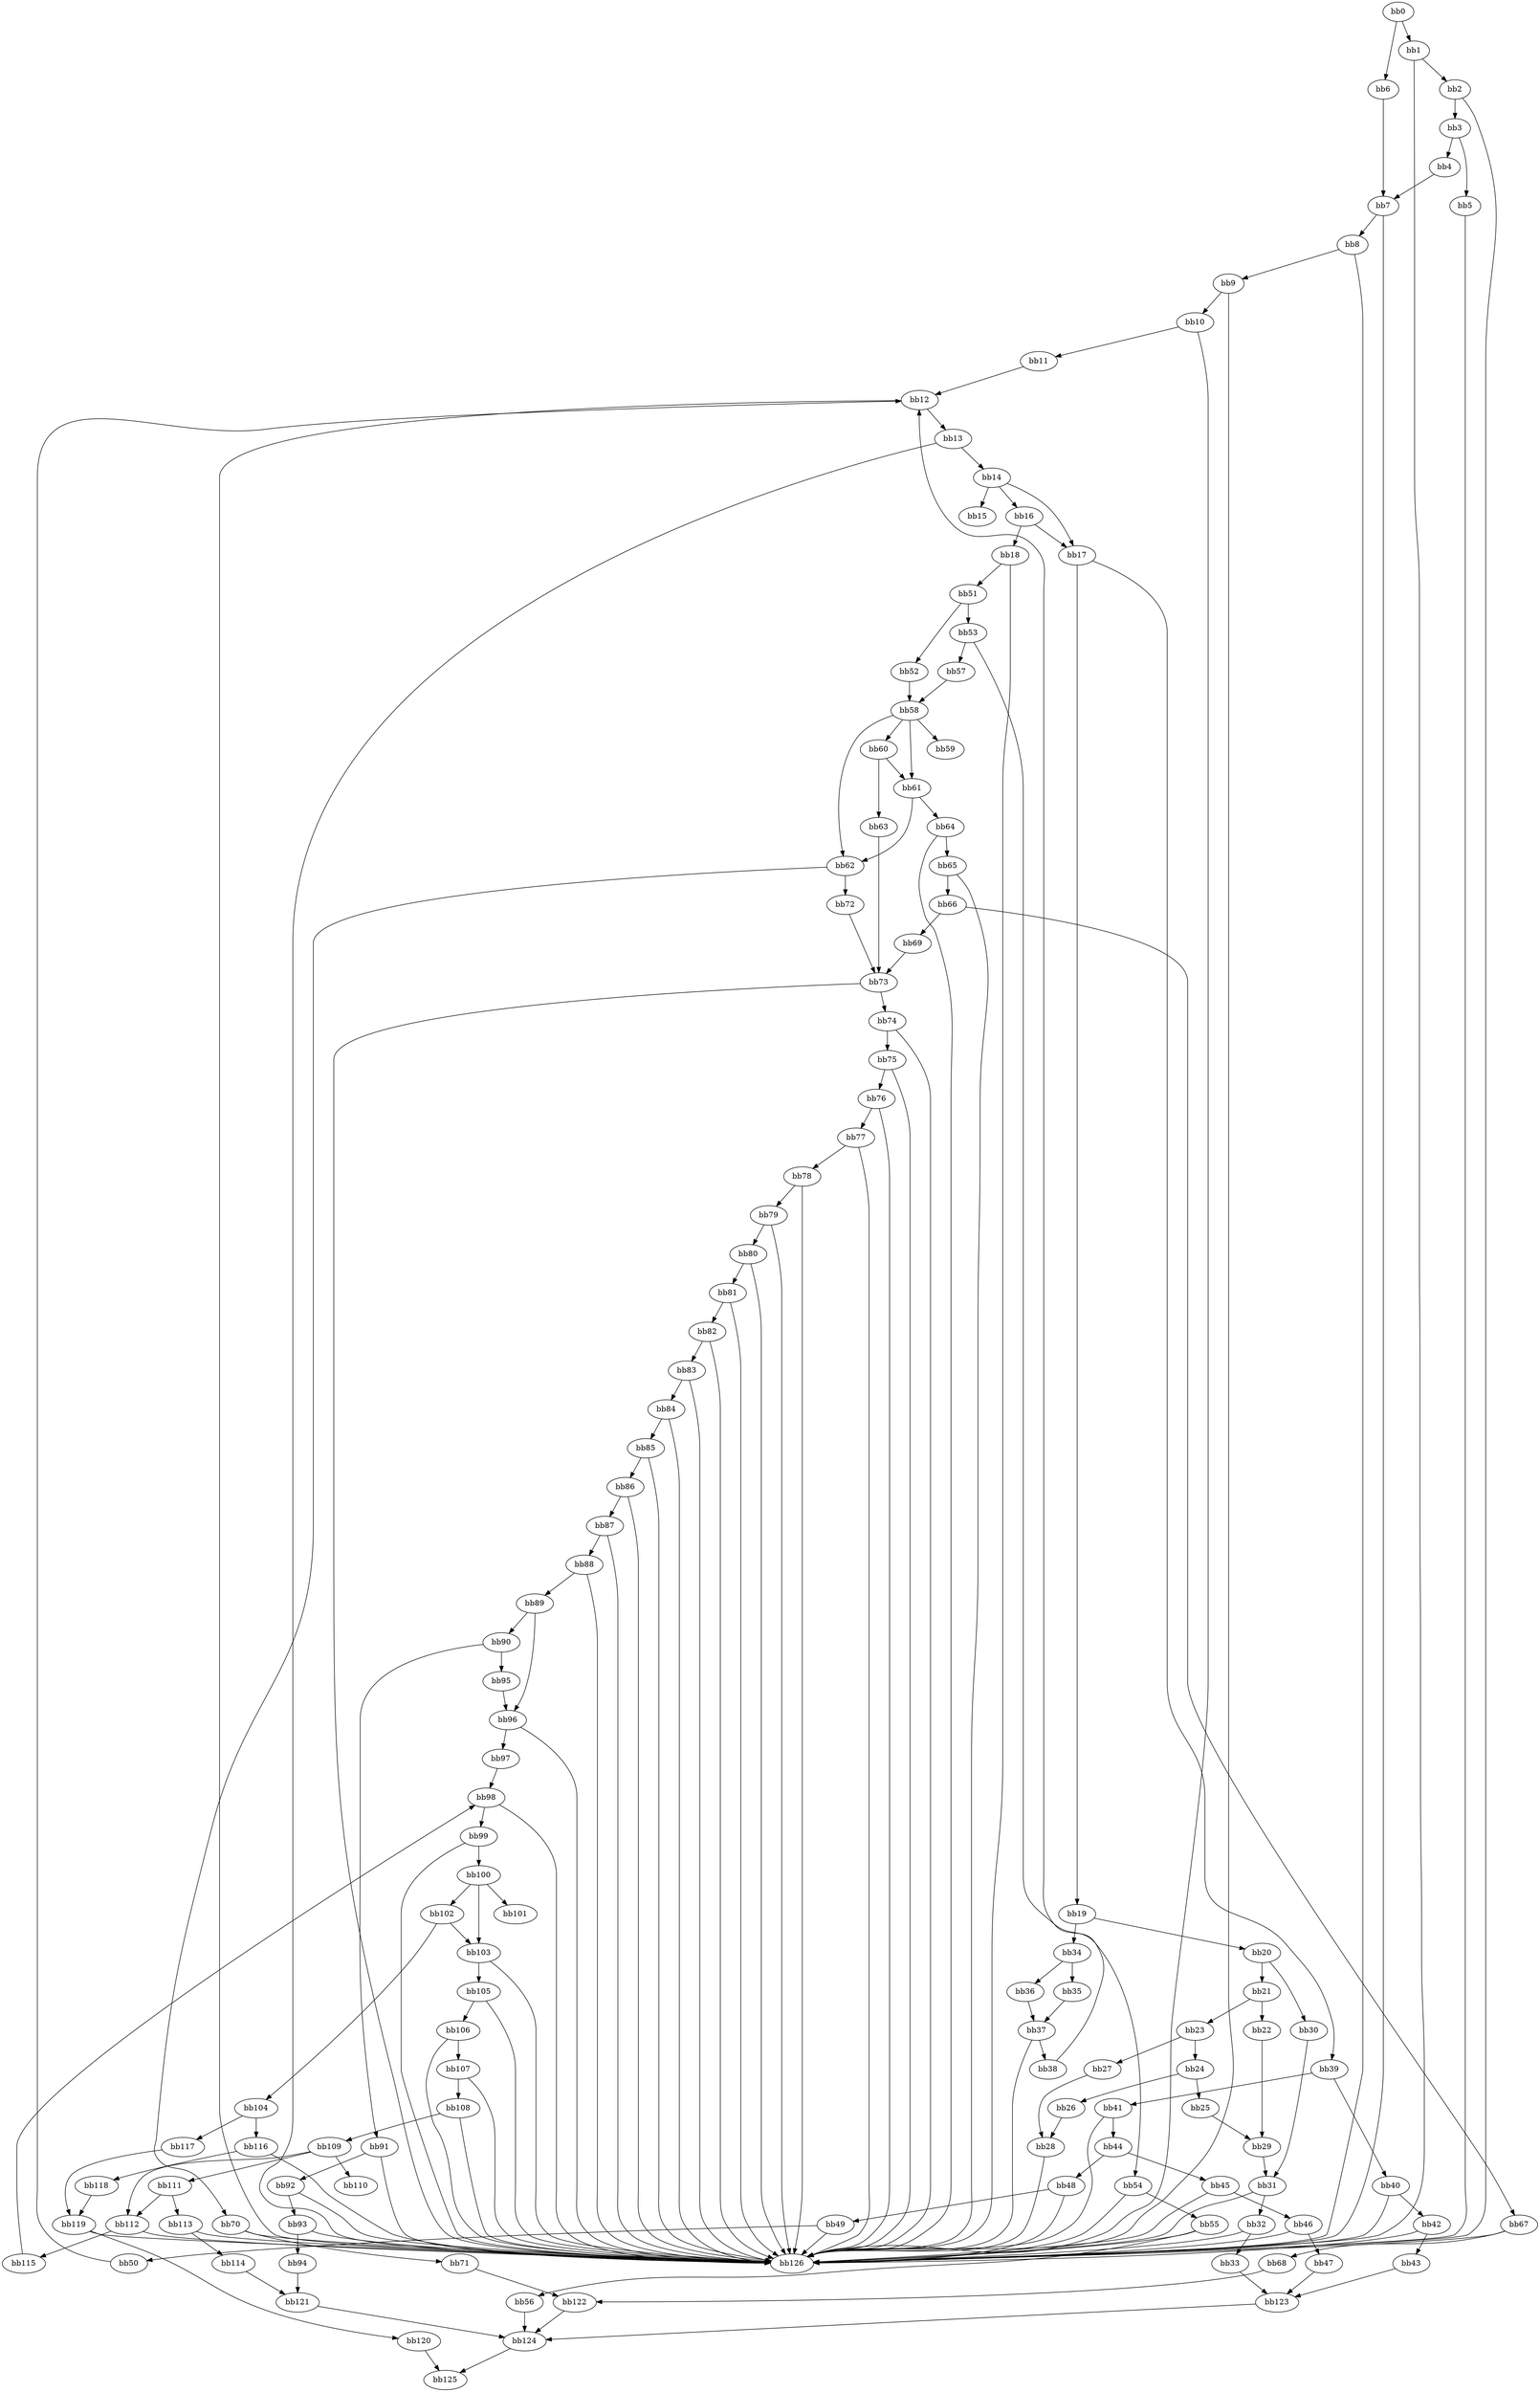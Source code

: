 digraph {
    0 [ label = "bb0\l" ]
    1 [ label = "bb1\l" ]
    2 [ label = "bb2\l" ]
    3 [ label = "bb3\l" ]
    4 [ label = "bb4\l" ]
    5 [ label = "bb5\l" ]
    6 [ label = "bb6\l" ]
    7 [ label = "bb7\l" ]
    8 [ label = "bb8\l" ]
    9 [ label = "bb9\l" ]
    10 [ label = "bb10\l" ]
    11 [ label = "bb11\l" ]
    12 [ label = "bb12\l" ]
    13 [ label = "bb13\l" ]
    14 [ label = "bb14\l" ]
    15 [ label = "bb15\l" ]
    16 [ label = "bb16\l" ]
    17 [ label = "bb17\l" ]
    18 [ label = "bb18\l" ]
    19 [ label = "bb19\l" ]
    20 [ label = "bb20\l" ]
    21 [ label = "bb21\l" ]
    22 [ label = "bb22\l" ]
    23 [ label = "bb23\l" ]
    24 [ label = "bb24\l" ]
    25 [ label = "bb25\l" ]
    26 [ label = "bb26\l" ]
    27 [ label = "bb27\l" ]
    28 [ label = "bb28\l" ]
    29 [ label = "bb29\l" ]
    30 [ label = "bb30\l" ]
    31 [ label = "bb31\l" ]
    32 [ label = "bb32\l" ]
    33 [ label = "bb33\l" ]
    34 [ label = "bb34\l" ]
    35 [ label = "bb35\l" ]
    36 [ label = "bb36\l" ]
    37 [ label = "bb37\l" ]
    38 [ label = "bb38\l" ]
    39 [ label = "bb39\l" ]
    40 [ label = "bb40\l" ]
    41 [ label = "bb41\l" ]
    42 [ label = "bb42\l" ]
    43 [ label = "bb43\l" ]
    44 [ label = "bb44\l" ]
    45 [ label = "bb45\l" ]
    46 [ label = "bb46\l" ]
    47 [ label = "bb47\l" ]
    48 [ label = "bb48\l" ]
    49 [ label = "bb49\l" ]
    50 [ label = "bb50\l" ]
    51 [ label = "bb51\l" ]
    52 [ label = "bb52\l" ]
    53 [ label = "bb53\l" ]
    54 [ label = "bb54\l" ]
    55 [ label = "bb55\l" ]
    56 [ label = "bb56\l" ]
    57 [ label = "bb57\l" ]
    58 [ label = "bb58\l" ]
    59 [ label = "bb59\l" ]
    60 [ label = "bb60\l" ]
    61 [ label = "bb61\l" ]
    62 [ label = "bb62\l" ]
    63 [ label = "bb63\l" ]
    64 [ label = "bb64\l" ]
    65 [ label = "bb65\l" ]
    66 [ label = "bb66\l" ]
    67 [ label = "bb67\l" ]
    68 [ label = "bb68\l" ]
    69 [ label = "bb69\l" ]
    70 [ label = "bb70\l" ]
    71 [ label = "bb71\l" ]
    72 [ label = "bb72\l" ]
    73 [ label = "bb73\l" ]
    74 [ label = "bb74\l" ]
    75 [ label = "bb75\l" ]
    76 [ label = "bb76\l" ]
    77 [ label = "bb77\l" ]
    78 [ label = "bb78\l" ]
    79 [ label = "bb79\l" ]
    80 [ label = "bb80\l" ]
    81 [ label = "bb81\l" ]
    82 [ label = "bb82\l" ]
    83 [ label = "bb83\l" ]
    84 [ label = "bb84\l" ]
    85 [ label = "bb85\l" ]
    86 [ label = "bb86\l" ]
    87 [ label = "bb87\l" ]
    88 [ label = "bb88\l" ]
    89 [ label = "bb89\l" ]
    90 [ label = "bb90\l" ]
    91 [ label = "bb91\l" ]
    92 [ label = "bb92\l" ]
    93 [ label = "bb93\l" ]
    94 [ label = "bb94\l" ]
    95 [ label = "bb95\l" ]
    96 [ label = "bb96\l" ]
    97 [ label = "bb97\l" ]
    98 [ label = "bb98\l" ]
    99 [ label = "bb99\l" ]
    100 [ label = "bb100\l" ]
    101 [ label = "bb101\l" ]
    102 [ label = "bb102\l" ]
    103 [ label = "bb103\l" ]
    104 [ label = "bb104\l" ]
    105 [ label = "bb105\l" ]
    106 [ label = "bb106\l" ]
    107 [ label = "bb107\l" ]
    108 [ label = "bb108\l" ]
    109 [ label = "bb109\l" ]
    110 [ label = "bb110\l" ]
    111 [ label = "bb111\l" ]
    112 [ label = "bb112\l" ]
    113 [ label = "bb113\l" ]
    114 [ label = "bb114\l" ]
    115 [ label = "bb115\l" ]
    116 [ label = "bb116\l" ]
    117 [ label = "bb117\l" ]
    118 [ label = "bb118\l" ]
    119 [ label = "bb119\l" ]
    120 [ label = "bb120\l" ]
    121 [ label = "bb121\l" ]
    122 [ label = "bb122\l" ]
    123 [ label = "bb123\l" ]
    124 [ label = "bb124\l" ]
    125 [ label = "bb125\l" ]
    126 [ label = "bb126\l" ]
    0 -> 1 [ ]
    0 -> 6 [ ]
    1 -> 2 [ ]
    1 -> 126 [ ]
    2 -> 3 [ ]
    2 -> 126 [ ]
    3 -> 4 [ ]
    3 -> 5 [ ]
    4 -> 7 [ ]
    5 -> 126 [ ]
    6 -> 7 [ ]
    7 -> 8 [ ]
    7 -> 126 [ ]
    8 -> 9 [ ]
    8 -> 126 [ ]
    9 -> 10 [ ]
    9 -> 126 [ ]
    10 -> 11 [ ]
    10 -> 126 [ ]
    11 -> 12 [ ]
    12 -> 13 [ ]
    12 -> 126 [ ]
    13 -> 14 [ ]
    13 -> 126 [ ]
    14 -> 15 [ ]
    14 -> 16 [ ]
    14 -> 17 [ ]
    16 -> 17 [ ]
    16 -> 18 [ ]
    17 -> 19 [ ]
    17 -> 39 [ ]
    18 -> 51 [ ]
    18 -> 126 [ ]
    19 -> 20 [ ]
    19 -> 34 [ ]
    20 -> 21 [ ]
    20 -> 30 [ ]
    21 -> 22 [ ]
    21 -> 23 [ ]
    22 -> 29 [ ]
    23 -> 24 [ ]
    23 -> 27 [ ]
    24 -> 25 [ ]
    24 -> 26 [ ]
    25 -> 29 [ ]
    26 -> 28 [ ]
    27 -> 28 [ ]
    28 -> 126 [ ]
    29 -> 31 [ ]
    30 -> 31 [ ]
    31 -> 32 [ ]
    31 -> 126 [ ]
    32 -> 33 [ ]
    32 -> 126 [ ]
    33 -> 123 [ ]
    34 -> 35 [ ]
    34 -> 36 [ ]
    35 -> 37 [ ]
    36 -> 37 [ ]
    37 -> 38 [ ]
    37 -> 126 [ ]
    38 -> 12 [ ]
    39 -> 40 [ ]
    39 -> 41 [ ]
    40 -> 42 [ ]
    40 -> 126 [ ]
    41 -> 44 [ ]
    41 -> 126 [ ]
    42 -> 43 [ ]
    42 -> 126 [ ]
    43 -> 123 [ ]
    44 -> 45 [ ]
    44 -> 48 [ ]
    45 -> 46 [ ]
    45 -> 126 [ ]
    46 -> 47 [ ]
    46 -> 126 [ ]
    47 -> 123 [ ]
    48 -> 49 [ ]
    48 -> 126 [ ]
    49 -> 50 [ ]
    49 -> 126 [ ]
    50 -> 12 [ ]
    51 -> 52 [ ]
    51 -> 53 [ ]
    52 -> 58 [ ]
    53 -> 54 [ ]
    53 -> 57 [ ]
    54 -> 55 [ ]
    54 -> 126 [ ]
    55 -> 56 [ ]
    55 -> 126 [ ]
    56 -> 124 [ ]
    57 -> 58 [ ]
    58 -> 59 [ ]
    58 -> 60 [ ]
    58 -> 61 [ ]
    58 -> 62 [ ]
    60 -> 61 [ ]
    60 -> 63 [ ]
    61 -> 62 [ ]
    61 -> 64 [ ]
    62 -> 70 [ ]
    62 -> 72 [ ]
    63 -> 73 [ ]
    64 -> 65 [ ]
    64 -> 126 [ ]
    65 -> 66 [ ]
    65 -> 126 [ ]
    66 -> 67 [ ]
    66 -> 69 [ ]
    67 -> 68 [ ]
    67 -> 126 [ ]
    68 -> 122 [ ]
    69 -> 73 [ ]
    70 -> 71 [ ]
    70 -> 126 [ ]
    71 -> 122 [ ]
    72 -> 73 [ ]
    73 -> 74 [ ]
    73 -> 126 [ ]
    74 -> 75 [ ]
    74 -> 126 [ ]
    75 -> 76 [ ]
    75 -> 126 [ ]
    76 -> 77 [ ]
    76 -> 126 [ ]
    77 -> 78 [ ]
    77 -> 126 [ ]
    78 -> 79 [ ]
    78 -> 126 [ ]
    79 -> 80 [ ]
    79 -> 126 [ ]
    80 -> 81 [ ]
    80 -> 126 [ ]
    81 -> 82 [ ]
    81 -> 126 [ ]
    82 -> 83 [ ]
    82 -> 126 [ ]
    83 -> 84 [ ]
    83 -> 126 [ ]
    84 -> 85 [ ]
    84 -> 126 [ ]
    85 -> 86 [ ]
    85 -> 126 [ ]
    86 -> 87 [ ]
    86 -> 126 [ ]
    87 -> 88 [ ]
    87 -> 126 [ ]
    88 -> 89 [ ]
    88 -> 126 [ ]
    89 -> 90 [ ]
    89 -> 96 [ ]
    90 -> 91 [ ]
    90 -> 95 [ ]
    91 -> 92 [ ]
    91 -> 126 [ ]
    92 -> 93 [ ]
    92 -> 126 [ ]
    93 -> 94 [ ]
    93 -> 126 [ ]
    94 -> 121 [ ]
    95 -> 96 [ ]
    96 -> 97 [ ]
    96 -> 126 [ ]
    97 -> 98 [ ]
    98 -> 99 [ ]
    98 -> 126 [ ]
    99 -> 100 [ ]
    99 -> 126 [ ]
    100 -> 101 [ ]
    100 -> 102 [ ]
    100 -> 103 [ ]
    102 -> 103 [ ]
    102 -> 104 [ ]
    103 -> 105 [ ]
    103 -> 126 [ ]
    104 -> 116 [ ]
    104 -> 117 [ ]
    105 -> 106 [ ]
    105 -> 126 [ ]
    106 -> 107 [ ]
    106 -> 126 [ ]
    107 -> 108 [ ]
    107 -> 126 [ ]
    108 -> 109 [ ]
    108 -> 126 [ ]
    109 -> 110 [ ]
    109 -> 111 [ ]
    109 -> 112 [ ]
    111 -> 112 [ ]
    111 -> 113 [ ]
    112 -> 115 [ ]
    112 -> 126 [ ]
    113 -> 114 [ ]
    113 -> 126 [ ]
    114 -> 121 [ ]
    115 -> 98 [ ]
    116 -> 118 [ ]
    116 -> 126 [ ]
    117 -> 119 [ ]
    118 -> 119 [ ]
    119 -> 120 [ ]
    119 -> 126 [ ]
    120 -> 125 [ ]
    121 -> 124 [ ]
    122 -> 124 [ ]
    123 -> 124 [ ]
    124 -> 125 [ ]
}

